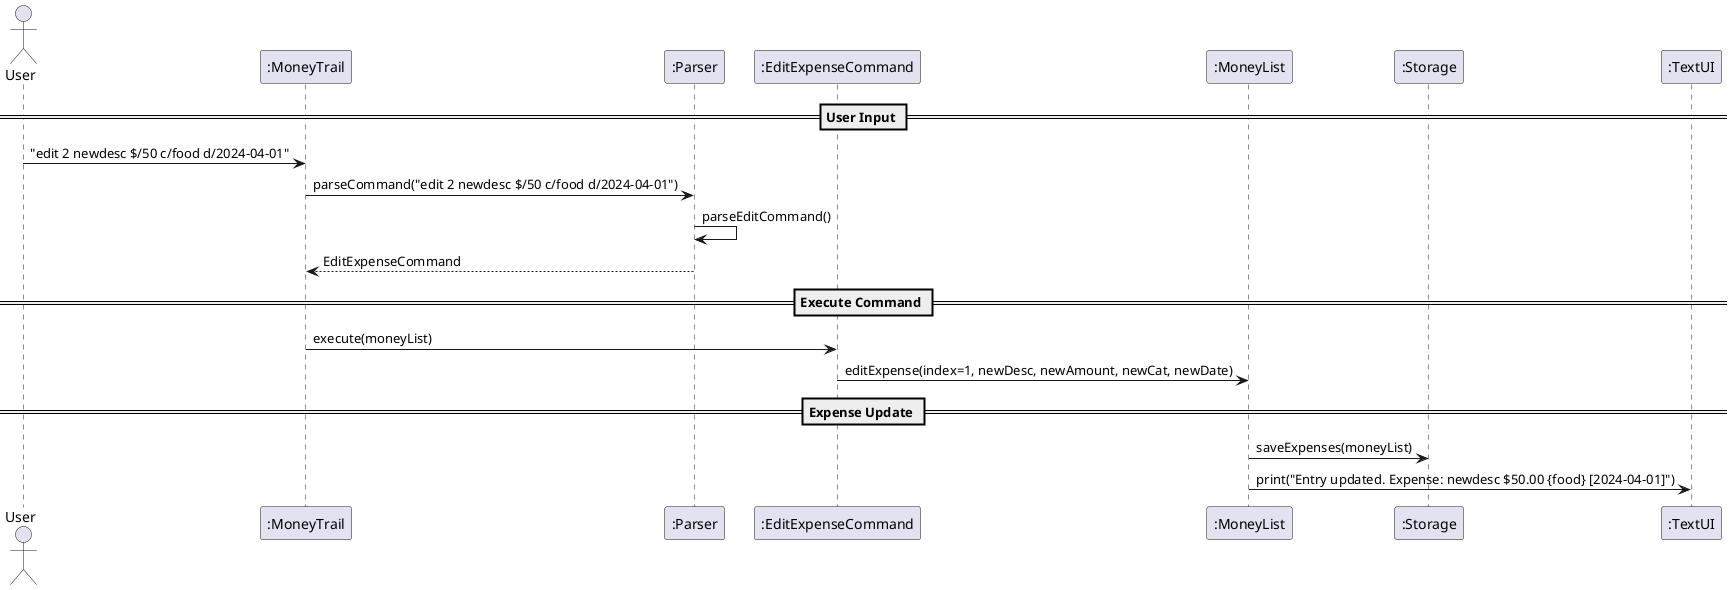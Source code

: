 @startuml
actor User
participant MoneyTrail as ":MoneyTrail"
participant Parser as ":Parser"
participant EditExpenseCommand as ":EditExpenseCommand"
participant MoneyList as ":MoneyList"
participant Storage as ":Storage"
participant TextUI as ":TextUI"

== User Input ==
User -> MoneyTrail : "edit 2 newdesc $/50 c/food d/2024-04-01"
MoneyTrail -> Parser : parseCommand("edit 2 newdesc $/50 c/food d/2024-04-01")
Parser -> Parser : parseEditCommand()
Parser --> MoneyTrail : EditExpenseCommand

== Execute Command ==
MoneyTrail -> EditExpenseCommand : execute(moneyList)
EditExpenseCommand -> MoneyList : editExpense(index=1, newDesc, newAmount, newCat, newDate)

== Expense Update ==
MoneyList -> Storage : saveExpenses(moneyList)
MoneyList -> TextUI : print("Entry updated. Expense: newdesc $50.00 {food} [2024-04-01]")

@enduml
